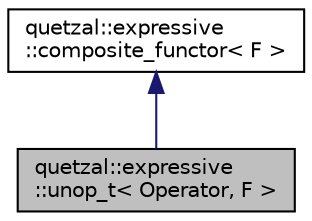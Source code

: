 digraph "quetzal::expressive::unop_t&lt; Operator, F &gt;"
{
 // LATEX_PDF_SIZE
  edge [fontname="Helvetica",fontsize="10",labelfontname="Helvetica",labelfontsize="10"];
  node [fontname="Helvetica",fontsize="10",shape=record];
  Node0 [label="quetzal::expressive\l::unop_t\< Operator, F \>",height=0.2,width=0.4,color="black", fillcolor="grey75", style="filled", fontcolor="black",tooltip=" "];
  Node1 -> Node0 [dir="back",color="midnightblue",fontsize="10",style="solid",fontname="Helvetica"];
  Node1 [label="quetzal::expressive\l::composite_functor\< F \>",height=0.2,width=0.4,color="black", fillcolor="white", style="filled",URL="$structquetzal_1_1expressive_1_1composite__functor_3_01_f_01_4.html",tooltip=" "];
}
